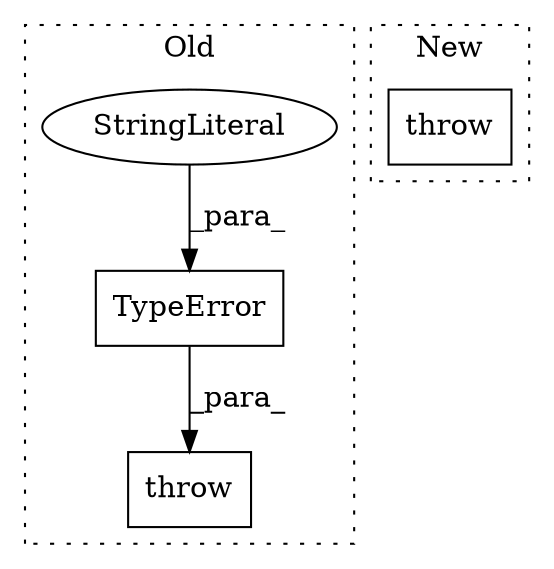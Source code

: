 digraph G {
subgraph cluster0 {
1 [label="TypeError" a="32" s="730,781" l="10,1" shape="box"];
3 [label="StringLiteral" a="45" s="740" l="41" shape="ellipse"];
4 [label="throw" a="53" s="724" l="6" shape="box"];
label = "Old";
style="dotted";
}
subgraph cluster1 {
2 [label="throw" a="53" s="709" l="6" shape="box"];
label = "New";
style="dotted";
}
1 -> 4 [label="_para_"];
3 -> 1 [label="_para_"];
}